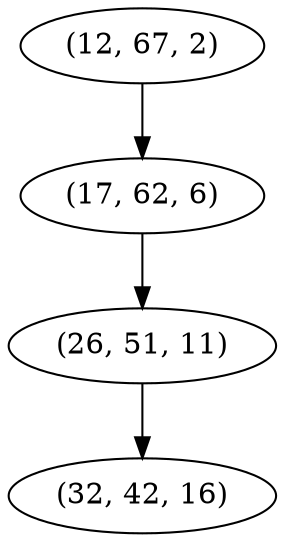 digraph tree {
    "(12, 67, 2)";
    "(17, 62, 6)";
    "(26, 51, 11)";
    "(32, 42, 16)";
    "(12, 67, 2)" -> "(17, 62, 6)";
    "(17, 62, 6)" -> "(26, 51, 11)";
    "(26, 51, 11)" -> "(32, 42, 16)";
}
